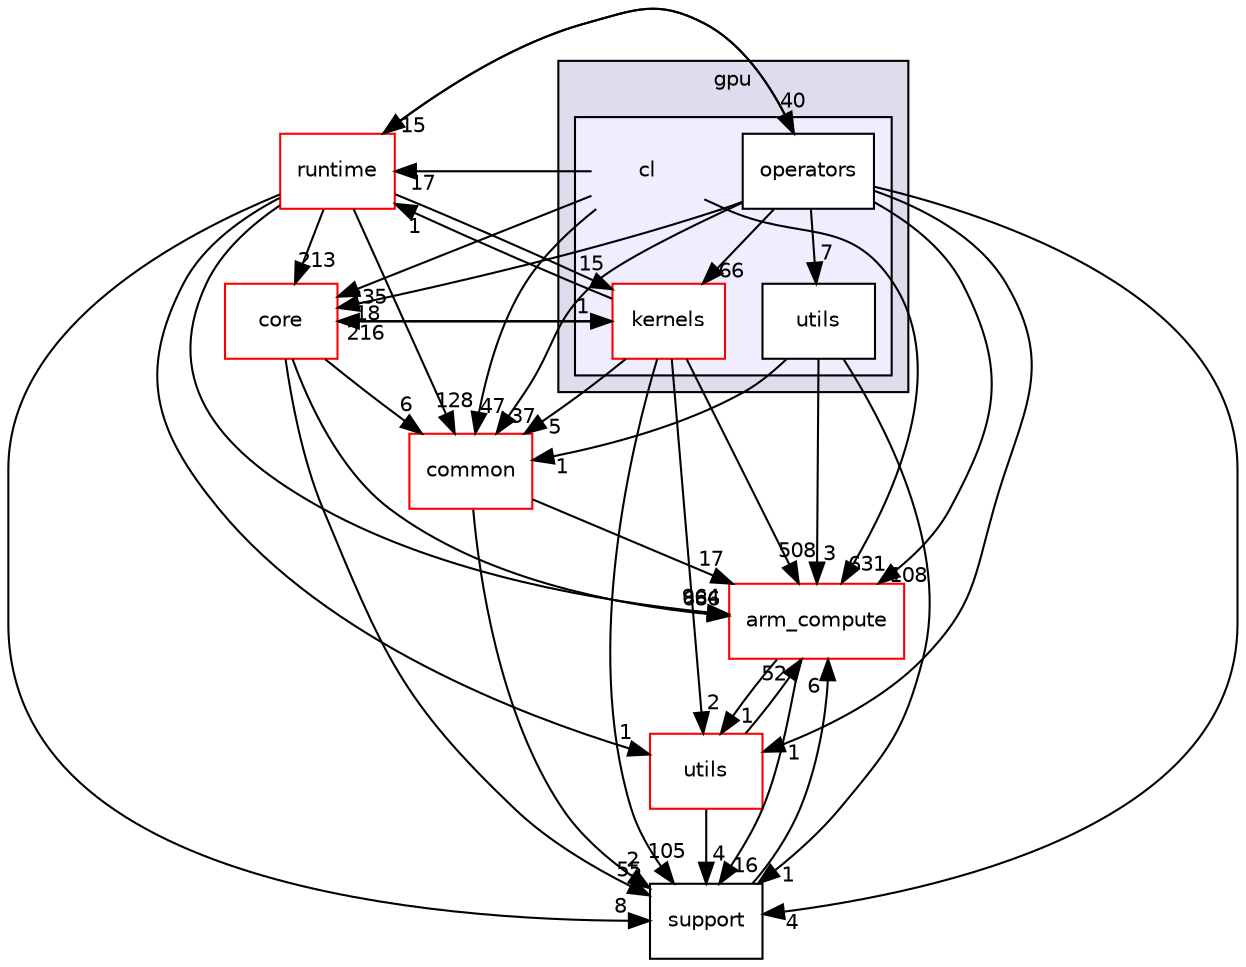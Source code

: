 digraph "src/gpu/cl" {
  compound=true
  node [ fontsize="10", fontname="Helvetica"];
  edge [ labelfontsize="10", labelfontname="Helvetica"];
  subgraph clusterdir_cf895c1ed808af158264b2f3d8d7f8f0 {
    graph [ bgcolor="#ddddee", pencolor="black", label="gpu" fontname="Helvetica", fontsize="10", URL="dir_cf895c1ed808af158264b2f3d8d7f8f0.xhtml"]
  subgraph clusterdir_3fd6b49eea07a5dd89d90722d8b4e77f {
    graph [ bgcolor="#eeeeff", pencolor="black", label="" URL="dir_3fd6b49eea07a5dd89d90722d8b4e77f.xhtml"];
    dir_3fd6b49eea07a5dd89d90722d8b4e77f [shape=plaintext label="cl"];
  dir_d31afe59158d6d6f352f20563e96492f [shape=box label="kernels" fillcolor="white" style="filled" color="red" URL="dir_d31afe59158d6d6f352f20563e96492f.xhtml"];
  dir_9f6e96fe293420b74afaf1a4dc4f9f82 [shape=box label="operators" fillcolor="white" style="filled" URL="dir_9f6e96fe293420b74afaf1a4dc4f9f82.xhtml"];
  dir_3e844ad8e05c9b398761680402f65ecd [shape=box label="utils" fillcolor="white" style="filled" URL="dir_3e844ad8e05c9b398761680402f65ecd.xhtml"];
  }
  }
  dir_214608ef36d61442cb2b0c1c4e9a7def [shape=box label="arm_compute" fillcolor="white" style="filled" color="red" URL="dir_214608ef36d61442cb2b0c1c4e9a7def.xhtml"];
  dir_aebb8dcc11953d78e620bbef0b9e2183 [shape=box label="core" fillcolor="white" style="filled" color="red" URL="dir_aebb8dcc11953d78e620bbef0b9e2183.xhtml"];
  dir_bf9f26469d00835ba20ff8d80ee5a804 [shape=box label="runtime" fillcolor="white" style="filled" color="red" URL="dir_bf9f26469d00835ba20ff8d80ee5a804.xhtml"];
  dir_fdedb0aba14d44ce9d99bc100e026e6a [shape=box label="common" fillcolor="white" style="filled" color="red" URL="dir_fdedb0aba14d44ce9d99bc100e026e6a.xhtml"];
  dir_5815af820a9cc9481f1d0990a0d60286 [shape=box label="support" URL="dir_5815af820a9cc9481f1d0990a0d60286.xhtml"];
  dir_cbdb8362360e11eafe2fa3bc74cf0ffd [shape=box label="utils" fillcolor="white" style="filled" color="red" URL="dir_cbdb8362360e11eafe2fa3bc74cf0ffd.xhtml"];
  dir_3fd6b49eea07a5dd89d90722d8b4e77f->dir_214608ef36d61442cb2b0c1c4e9a7def [headlabel="631", labeldistance=1.5 headhref="dir_000005_000000.xhtml"];
  dir_3fd6b49eea07a5dd89d90722d8b4e77f->dir_aebb8dcc11953d78e620bbef0b9e2183 [headlabel="235", labeldistance=1.5 headhref="dir_000005_000017.xhtml"];
  dir_3fd6b49eea07a5dd89d90722d8b4e77f->dir_bf9f26469d00835ba20ff8d80ee5a804 [headlabel="17", labeldistance=1.5 headhref="dir_000005_000035.xhtml"];
  dir_3fd6b49eea07a5dd89d90722d8b4e77f->dir_fdedb0aba14d44ce9d99bc100e026e6a [headlabel="47", labeldistance=1.5 headhref="dir_000005_000016.xhtml"];
  dir_cbdb8362360e11eafe2fa3bc74cf0ffd->dir_214608ef36d61442cb2b0c1c4e9a7def [headlabel="52", labeldistance=1.5 headhref="dir_000041_000000.xhtml"];
  dir_cbdb8362360e11eafe2fa3bc74cf0ffd->dir_5815af820a9cc9481f1d0990a0d60286 [headlabel="4", labeldistance=1.5 headhref="dir_000041_000031.xhtml"];
  dir_d31afe59158d6d6f352f20563e96492f->dir_214608ef36d61442cb2b0c1c4e9a7def [headlabel="508", labeldistance=1.5 headhref="dir_000516_000000.xhtml"];
  dir_d31afe59158d6d6f352f20563e96492f->dir_5815af820a9cc9481f1d0990a0d60286 [headlabel="105", labeldistance=1.5 headhref="dir_000516_000031.xhtml"];
  dir_d31afe59158d6d6f352f20563e96492f->dir_aebb8dcc11953d78e620bbef0b9e2183 [headlabel="216", labeldistance=1.5 headhref="dir_000516_000017.xhtml"];
  dir_d31afe59158d6d6f352f20563e96492f->dir_cbdb8362360e11eafe2fa3bc74cf0ffd [headlabel="2", labeldistance=1.5 headhref="dir_000516_000041.xhtml"];
  dir_d31afe59158d6d6f352f20563e96492f->dir_fdedb0aba14d44ce9d99bc100e026e6a [headlabel="5", labeldistance=1.5 headhref="dir_000516_000016.xhtml"];
  dir_d31afe59158d6d6f352f20563e96492f->dir_bf9f26469d00835ba20ff8d80ee5a804 [headlabel="1", labeldistance=1.5 headhref="dir_000516_000035.xhtml"];
  dir_3e844ad8e05c9b398761680402f65ecd->dir_214608ef36d61442cb2b0c1c4e9a7def [headlabel="3", labeldistance=1.5 headhref="dir_000523_000000.xhtml"];
  dir_3e844ad8e05c9b398761680402f65ecd->dir_5815af820a9cc9481f1d0990a0d60286 [headlabel="1", labeldistance=1.5 headhref="dir_000523_000031.xhtml"];
  dir_3e844ad8e05c9b398761680402f65ecd->dir_fdedb0aba14d44ce9d99bc100e026e6a [headlabel="1", labeldistance=1.5 headhref="dir_000523_000016.xhtml"];
  dir_214608ef36d61442cb2b0c1c4e9a7def->dir_5815af820a9cc9481f1d0990a0d60286 [headlabel="16", labeldistance=1.5 headhref="dir_000000_000031.xhtml"];
  dir_214608ef36d61442cb2b0c1c4e9a7def->dir_cbdb8362360e11eafe2fa3bc74cf0ffd [headlabel="1", labeldistance=1.5 headhref="dir_000000_000041.xhtml"];
  dir_9f6e96fe293420b74afaf1a4dc4f9f82->dir_214608ef36d61442cb2b0c1c4e9a7def [headlabel="108", labeldistance=1.5 headhref="dir_000069_000000.xhtml"];
  dir_9f6e96fe293420b74afaf1a4dc4f9f82->dir_3e844ad8e05c9b398761680402f65ecd [headlabel="7", labeldistance=1.5 headhref="dir_000069_000523.xhtml"];
  dir_9f6e96fe293420b74afaf1a4dc4f9f82->dir_5815af820a9cc9481f1d0990a0d60286 [headlabel="4", labeldistance=1.5 headhref="dir_000069_000031.xhtml"];
  dir_9f6e96fe293420b74afaf1a4dc4f9f82->dir_aebb8dcc11953d78e620bbef0b9e2183 [headlabel="18", labeldistance=1.5 headhref="dir_000069_000017.xhtml"];
  dir_9f6e96fe293420b74afaf1a4dc4f9f82->dir_bf9f26469d00835ba20ff8d80ee5a804 [headlabel="15", labeldistance=1.5 headhref="dir_000069_000035.xhtml"];
  dir_9f6e96fe293420b74afaf1a4dc4f9f82->dir_cbdb8362360e11eafe2fa3bc74cf0ffd [headlabel="1", labeldistance=1.5 headhref="dir_000069_000041.xhtml"];
  dir_9f6e96fe293420b74afaf1a4dc4f9f82->dir_d31afe59158d6d6f352f20563e96492f [headlabel="66", labeldistance=1.5 headhref="dir_000069_000516.xhtml"];
  dir_9f6e96fe293420b74afaf1a4dc4f9f82->dir_fdedb0aba14d44ce9d99bc100e026e6a [headlabel="37", labeldistance=1.5 headhref="dir_000069_000016.xhtml"];
  dir_aebb8dcc11953d78e620bbef0b9e2183->dir_214608ef36d61442cb2b0c1c4e9a7def [headlabel="686", labeldistance=1.5 headhref="dir_000017_000000.xhtml"];
  dir_aebb8dcc11953d78e620bbef0b9e2183->dir_5815af820a9cc9481f1d0990a0d60286 [headlabel="55", labeldistance=1.5 headhref="dir_000017_000031.xhtml"];
  dir_aebb8dcc11953d78e620bbef0b9e2183->dir_fdedb0aba14d44ce9d99bc100e026e6a [headlabel="6", labeldistance=1.5 headhref="dir_000017_000016.xhtml"];
  dir_aebb8dcc11953d78e620bbef0b9e2183->dir_d31afe59158d6d6f352f20563e96492f [headlabel="1", labeldistance=1.5 headhref="dir_000017_000516.xhtml"];
  dir_bf9f26469d00835ba20ff8d80ee5a804->dir_214608ef36d61442cb2b0c1c4e9a7def [headlabel="964", labeldistance=1.5 headhref="dir_000035_000000.xhtml"];
  dir_bf9f26469d00835ba20ff8d80ee5a804->dir_5815af820a9cc9481f1d0990a0d60286 [headlabel="8", labeldistance=1.5 headhref="dir_000035_000031.xhtml"];
  dir_bf9f26469d00835ba20ff8d80ee5a804->dir_9f6e96fe293420b74afaf1a4dc4f9f82 [headlabel="40", labeldistance=1.5 headhref="dir_000035_000069.xhtml"];
  dir_bf9f26469d00835ba20ff8d80ee5a804->dir_aebb8dcc11953d78e620bbef0b9e2183 [headlabel="213", labeldistance=1.5 headhref="dir_000035_000017.xhtml"];
  dir_bf9f26469d00835ba20ff8d80ee5a804->dir_cbdb8362360e11eafe2fa3bc74cf0ffd [headlabel="1", labeldistance=1.5 headhref="dir_000035_000041.xhtml"];
  dir_bf9f26469d00835ba20ff8d80ee5a804->dir_d31afe59158d6d6f352f20563e96492f [headlabel="15", labeldistance=1.5 headhref="dir_000035_000516.xhtml"];
  dir_bf9f26469d00835ba20ff8d80ee5a804->dir_fdedb0aba14d44ce9d99bc100e026e6a [headlabel="128", labeldistance=1.5 headhref="dir_000035_000016.xhtml"];
  dir_5815af820a9cc9481f1d0990a0d60286->dir_214608ef36d61442cb2b0c1c4e9a7def [headlabel="6", labeldistance=1.5 headhref="dir_000031_000000.xhtml"];
  dir_fdedb0aba14d44ce9d99bc100e026e6a->dir_214608ef36d61442cb2b0c1c4e9a7def [headlabel="17", labeldistance=1.5 headhref="dir_000016_000000.xhtml"];
  dir_fdedb0aba14d44ce9d99bc100e026e6a->dir_5815af820a9cc9481f1d0990a0d60286 [headlabel="2", labeldistance=1.5 headhref="dir_000016_000031.xhtml"];
}
